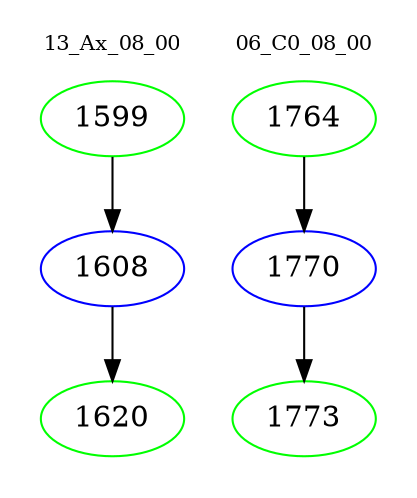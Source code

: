 digraph{
subgraph cluster_0 {
color = white
label = "13_Ax_08_00";
fontsize=10;
T0_1599 [label="1599", color="green"]
T0_1599 -> T0_1608 [color="black"]
T0_1608 [label="1608", color="blue"]
T0_1608 -> T0_1620 [color="black"]
T0_1620 [label="1620", color="green"]
}
subgraph cluster_1 {
color = white
label = "06_C0_08_00";
fontsize=10;
T1_1764 [label="1764", color="green"]
T1_1764 -> T1_1770 [color="black"]
T1_1770 [label="1770", color="blue"]
T1_1770 -> T1_1773 [color="black"]
T1_1773 [label="1773", color="green"]
}
}
